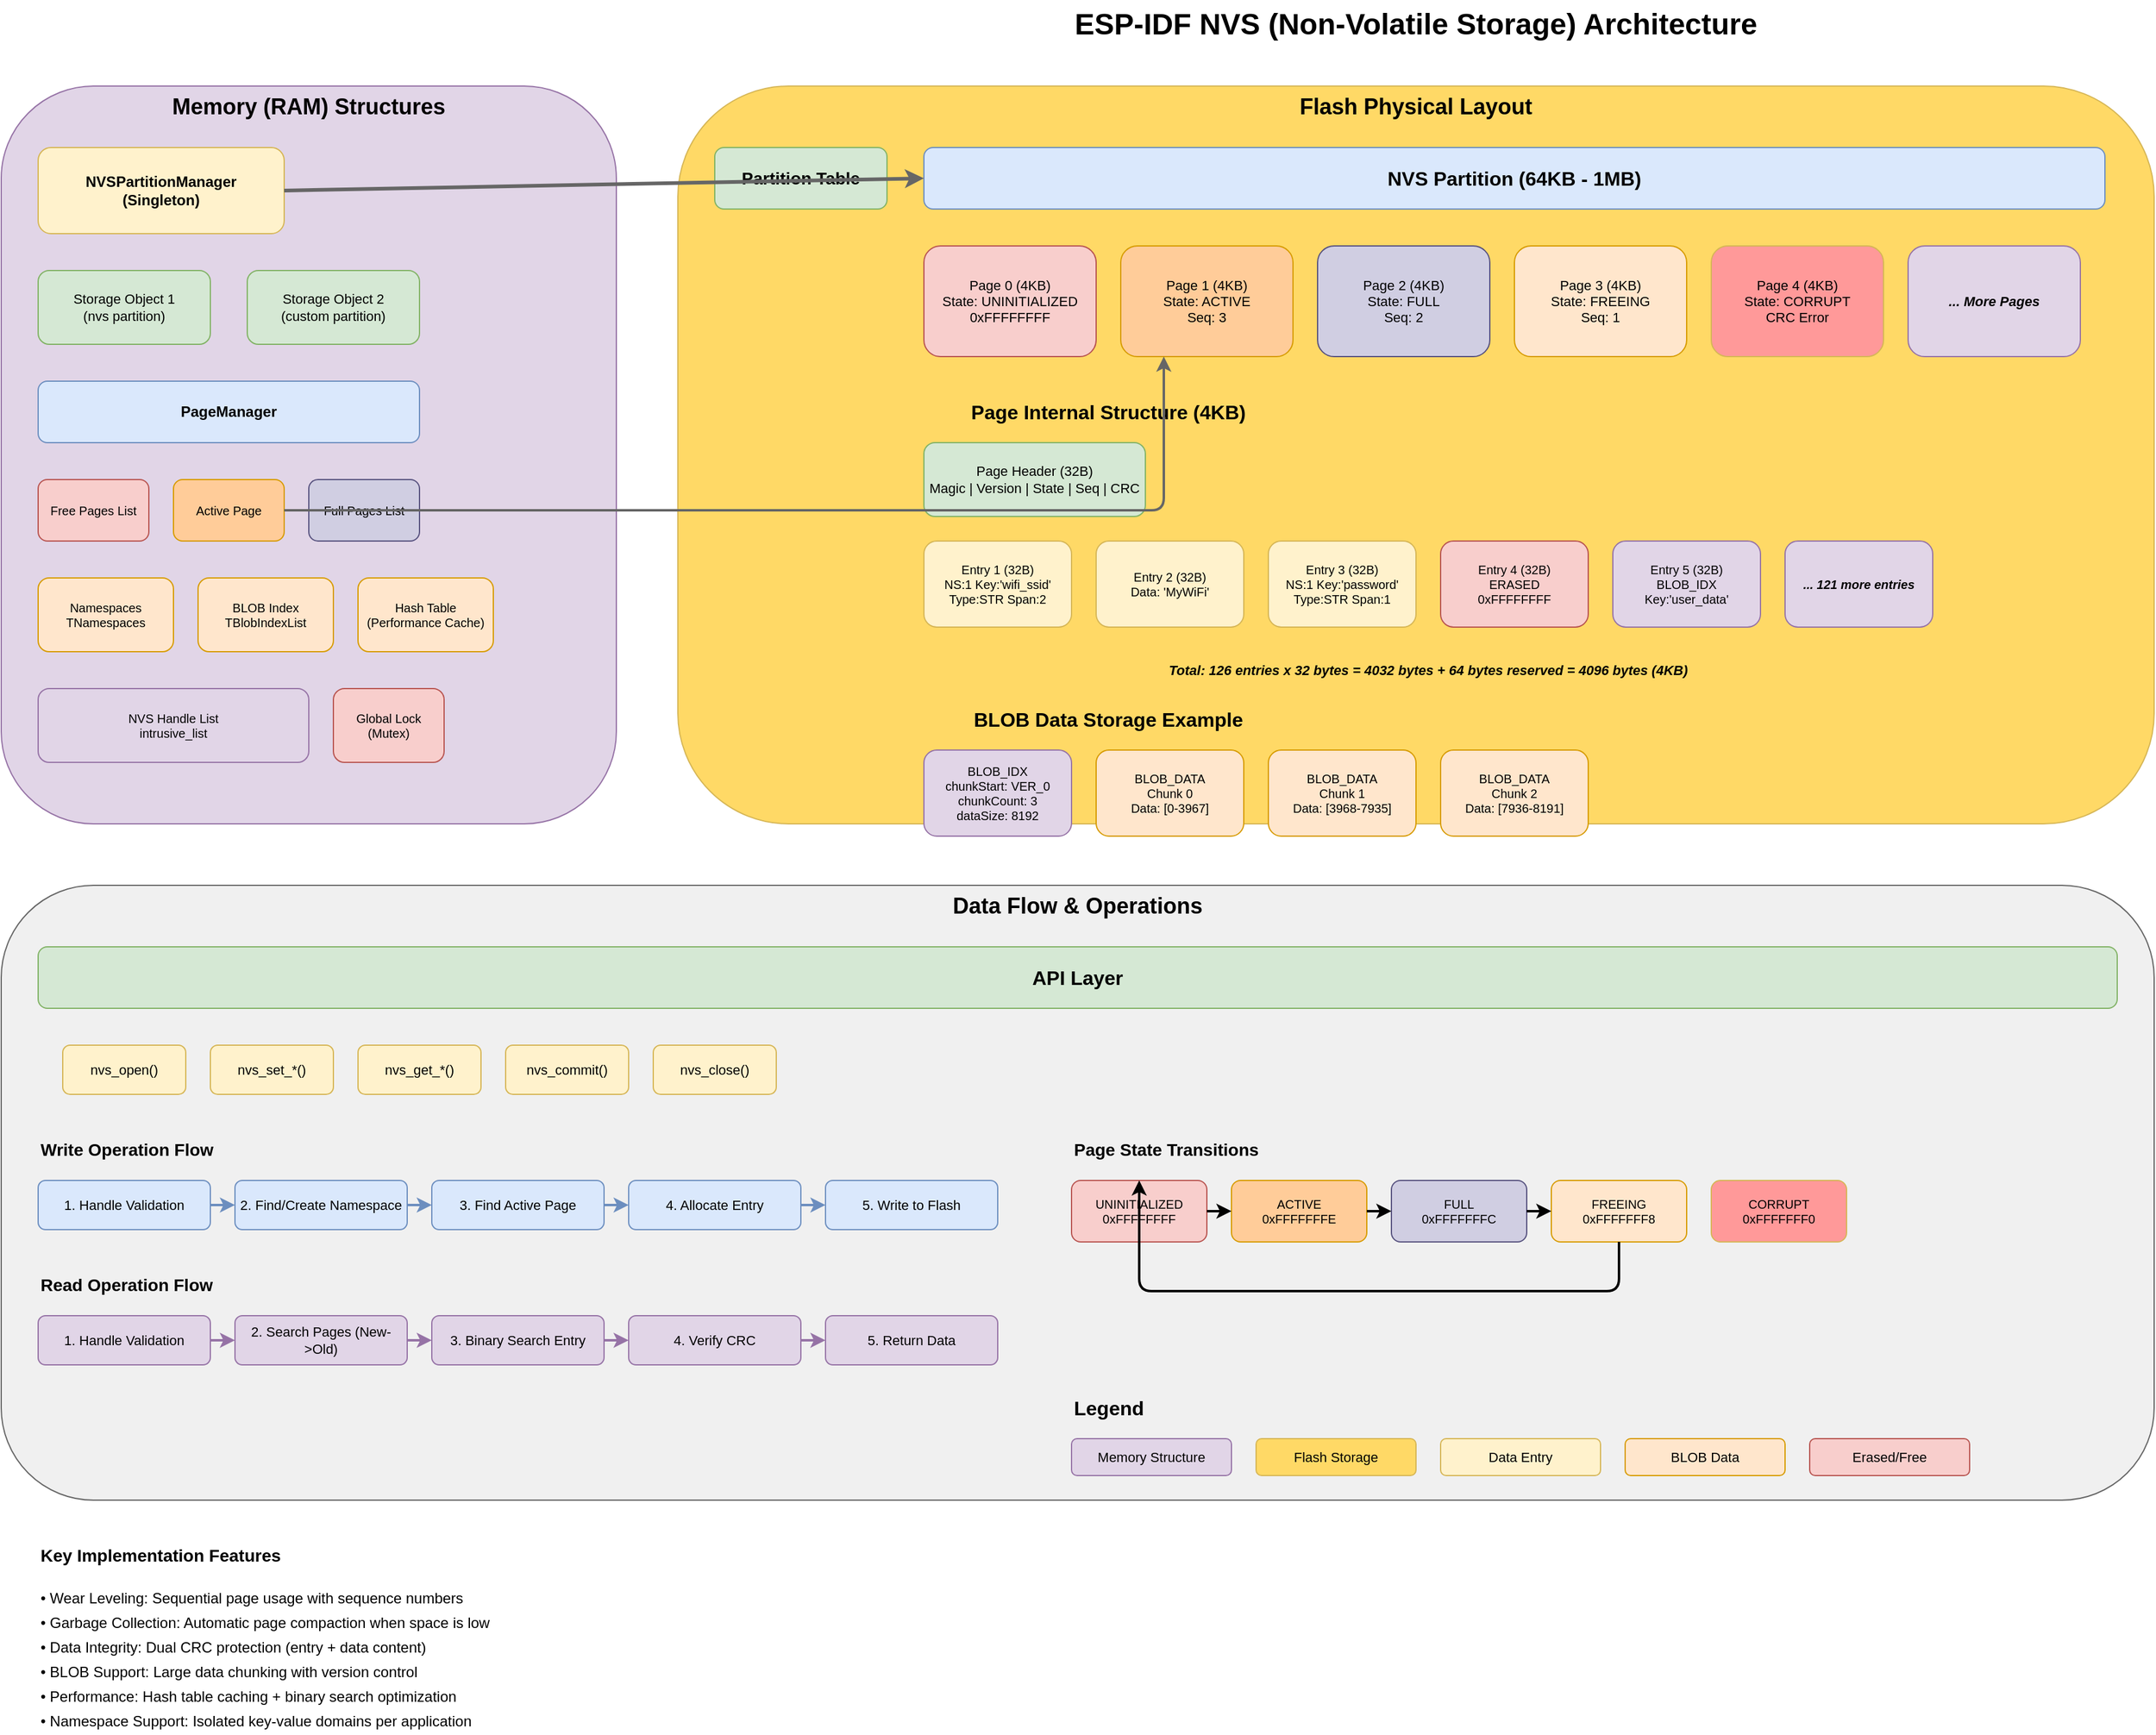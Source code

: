 <mxfile>
    <diagram id="5V4FoMTN4422u7Wz_iTo" name="ESP-IDF NVS Architecture">
        <mxGraphModel dx="1600" dy="1200" grid="1" gridSize="10" guides="1" tooltips="1" connect="1" arrows="1" fold="1" page="1" pageScale="1" pageWidth="2400" pageHeight="1800" math="0" shadow="0">
            <root>
                <mxCell id="0"/>
                <mxCell id="1" parent="0"/>
                
                <!-- Title -->
                <mxCell id="title" value="ESP-IDF NVS (Non-Volatile Storage) Architecture" style="text;html=1;strokeColor=none;fillColor=none;align=center;verticalAlign=middle;whiteSpace=wrap;rounded=0;fontSize=24;fontStyle=1" vertex="1" parent="1">
                    <mxGeometry x="800" y="30" width="800" height="40" as="geometry"/>
                </mxCell>
                
                <!-- Memory (RAM) Section -->
                <mxCell id="memory_section" value="Memory (RAM) Structures" style="rounded=1;whiteSpace=wrap;html=1;fillColor=#e1d5e7;strokeColor=#9673a6;fontSize=18;fontStyle=1;align=center;verticalAlign=top;" vertex="1" parent="1">
                    <mxGeometry x="50" y="100" width="500" height="600" as="geometry"/>
                </mxCell>
                
                <!-- NVSPartitionManager -->
                <mxCell id="partition_manager" value="NVSPartitionManager&#xa;(Singleton)" style="rounded=1;whiteSpace=wrap;html=1;fillColor=#fff2cc;strokeColor=#d6b656;fontSize=12;fontStyle=1;" vertex="1" parent="1">
                    <mxGeometry x="80" y="150" width="200" height="70" as="geometry"/>
                </mxCell>
                
                <!-- Storage Objects -->
                <mxCell id="storage1" value="Storage Object 1&#xa;(nvs partition)" style="rounded=1;whiteSpace=wrap;html=1;fillColor=#d5e8d4;strokeColor=#82b366;fontSize=11;" vertex="1" parent="1">
                    <mxGeometry x="80" y="250" width="140" height="60" as="geometry"/>
                </mxCell>
                
                <mxCell id="storage2" value="Storage Object 2&#xa;(custom partition)" style="rounded=1;whiteSpace=wrap;html=1;fillColor=#d5e8d4;strokeColor=#82b366;fontSize=11;" vertex="1" parent="1">
                    <mxGeometry x="250" y="250" width="140" height="60" as="geometry"/>
                </mxCell>
                
                <!-- PageManager -->
                <mxCell id="page_manager" value="PageManager" style="rounded=1;whiteSpace=wrap;html=1;fillColor=#dae8fc;strokeColor=#6c8ebf;fontSize=12;fontStyle=1;" vertex="1" parent="1">
                    <mxGeometry x="80" y="340" width="310" height="50" as="geometry"/>
                </mxCell>
                
                <!-- Page Lists -->
                <mxCell id="free_pages" value="Free Pages List" style="rounded=1;whiteSpace=wrap;html=1;fillColor=#f8cecc;strokeColor=#b85450;fontSize=10;" vertex="1" parent="1">
                    <mxGeometry x="80" y="420" width="90" height="50" as="geometry"/>
                </mxCell>
                
                <mxCell id="active_page" value="Active Page" style="rounded=1;whiteSpace=wrap;html=1;fillColor=#ffcc99;strokeColor=#d79b00;fontSize=10;" vertex="1" parent="1">
                    <mxGeometry x="190" y="420" width="90" height="50" as="geometry"/>
                </mxCell>
                
                <mxCell id="full_pages" value="Full Pages List" style="rounded=1;whiteSpace=wrap;html=1;fillColor=#d0cee2;strokeColor=#56517e;fontSize=10;" vertex="1" parent="1">
                    <mxGeometry x="300" y="420" width="90" height="50" as="geometry"/>
                </mxCell>
                
                <!-- Namespace Management -->
                <mxCell id="namespaces" value="Namespaces&#xa;TNamespaces" style="rounded=1;whiteSpace=wrap;html=1;fillColor=#ffe6cc;strokeColor=#d79b00;fontSize=10;" vertex="1" parent="1">
                    <mxGeometry x="80" y="500" width="110" height="60" as="geometry"/>
                </mxCell>
                
                <!-- BLOB Index -->
                <mxCell id="blob_index" value="BLOB Index&#xa;TBlobIndexList" style="rounded=1;whiteSpace=wrap;html=1;fillColor=#ffe6cc;strokeColor=#d79b00;fontSize=10;" vertex="1" parent="1">
                    <mxGeometry x="210" y="500" width="110" height="60" as="geometry"/>
                </mxCell>
                
                <!-- Hash Table -->
                <mxCell id="hash_table" value="Hash Table&#xa;(Performance Cache)" style="rounded=1;whiteSpace=wrap;html=1;fillColor=#ffe6cc;strokeColor=#d79b00;fontSize=10;" vertex="1" parent="1">
                    <mxGeometry x="340" y="500" width="110" height="60" as="geometry"/>
                </mxCell>
                
                <!-- Handle Management -->
                <mxCell id="handle_list" value="NVS Handle List&#xa;intrusive_list&lt;NVSHandleEntry&gt;" style="rounded=1;whiteSpace=wrap;html=1;fillColor=#e1d5e7;strokeColor=#9673a6;fontSize=10;" vertex="1" parent="1">
                    <mxGeometry x="80" y="590" width="220" height="60" as="geometry"/>
                </mxCell>
                
                <!-- Lock -->
                <mxCell id="lock" value="Global Lock&#xa;(Mutex)" style="rounded=1;whiteSpace=wrap;html=1;fillColor=#f8cecc;strokeColor=#b85450;fontSize=10;" vertex="1" parent="1">
                    <mxGeometry x="320" y="590" width="90" height="60" as="geometry"/>
                </mxCell>
                
                <!-- Flash Physical Layout Section -->
                <mxCell id="flash_section" value="Flash Physical Layout" style="rounded=1;whiteSpace=wrap;html=1;fillColor=#ffd966;strokeColor=#d6b656;fontSize=18;fontStyle=1;align=center;verticalAlign=top;" vertex="1" parent="1">
                    <mxGeometry x="600" y="100" width="1200" height="600" as="geometry"/>
                </mxCell>
                
                <!-- Partition Table -->
                <mxCell id="partition_table" value="Partition Table" style="rounded=1;whiteSpace=wrap;html=1;fillColor=#d5e8d4;strokeColor=#82b366;fontSize=14;fontStyle=1;" vertex="1" parent="1">
                    <mxGeometry x="630" y="150" width="140" height="50" as="geometry"/>
                </mxCell>
                
                <!-- NVS Partition -->
                <mxCell id="nvs_partition" value="NVS Partition (64KB - 1MB)" style="rounded=1;whiteSpace=wrap;html=1;fillColor=#dae8fc;strokeColor=#6c8ebf;fontSize=16;fontStyle=1;" vertex="1" parent="1">
                    <mxGeometry x="800" y="150" width="960" height="50" as="geometry"/>
                </mxCell>
                
                <!-- Pages in NVS Partition -->
                <!-- Page 0 - UNINITIALIZED -->
                <mxCell id="page0" value="Page 0 (4KB)&#xa;State: UNINITIALIZED&#xa;0xFFFFFFFF" style="rounded=1;whiteSpace=wrap;html=1;fillColor=#f8cecc;strokeColor=#b85450;align=center;verticalAlign=middle;fontSize=11;" vertex="1" parent="1">
                    <mxGeometry x="800" y="230" width="140" height="90" as="geometry"/>
                </mxCell>
                
                <!-- Page 1 - ACTIVE -->
                <mxCell id="page1" value="Page 1 (4KB)&#xa;State: ACTIVE&#xa;Seq: 3" style="rounded=1;whiteSpace=wrap;html=1;fillColor=#ffcc99;strokeColor=#d79b00;align=center;verticalAlign=middle;fontSize=11;" vertex="1" parent="1">
                    <mxGeometry x="960" y="230" width="140" height="90" as="geometry"/>
                </mxCell>
                
                <!-- Page 2 - FULL -->
                <mxCell id="page2" value="Page 2 (4KB)&#xa;State: FULL&#xa;Seq: 2" style="rounded=1;whiteSpace=wrap;html=1;fillColor=#d0cee2;strokeColor=#56517e;align=center;verticalAlign=middle;fontSize=11;" vertex="1" parent="1">
                    <mxGeometry x="1120" y="230" width="140" height="90" as="geometry"/>
                </mxCell>
                
                <!-- Page 3 - FREEING -->
                <mxCell id="page3" value="Page 3 (4KB)&#xa;State: FREEING&#xa;Seq: 1" style="rounded=1;whiteSpace=wrap;html=1;fillColor=#ffe6cc;strokeColor=#d79b00;align=center;verticalAlign=middle;fontSize=11;" vertex="1" parent="1">
                    <mxGeometry x="1280" y="230" width="140" height="90" as="geometry"/>
                </mxCell>
                
                <!-- Page 4 - CORRUPT -->
                <mxCell id="page4" value="Page 4 (4KB)&#xa;State: CORRUPT&#xa;CRC Error" style="rounded=1;whiteSpace=wrap;html=1;fillColor=#ff9999;strokeColor=#d6b656;align=center;verticalAlign=middle;fontSize=11;" vertex="1" parent="1">
                    <mxGeometry x="1440" y="230" width="140" height="90" as="geometry"/>
                </mxCell>
                
                <!-- More pages indication -->
                <mxCell id="more_pages" value="... More Pages" style="rounded=1;whiteSpace=wrap;html=1;fillColor=#e1d5e7;strokeColor=#9673a6;align=center;verticalAlign=middle;fontStyle=3;fontSize=11;" vertex="1" parent="1">
                    <mxGeometry x="1600" y="230" width="140" height="90" as="geometry"/>
                </mxCell>
                
                <!-- Page Internal Structure -->
                <mxCell id="page_structure_title" value="Page Internal Structure (4KB)" style="text;html=1;strokeColor=none;fillColor=none;align=center;verticalAlign=middle;whiteSpace=wrap;rounded=0;fontSize=16;fontStyle=1" vertex="1" parent="1">
                    <mxGeometry x="800" y="350" width="300" height="30" as="geometry"/>
                </mxCell>
                
                <!-- Page Header -->
                <mxCell id="page_header" value="Page Header (32B)&#xa;Magic | Version | State | Seq | CRC" style="rounded=1;whiteSpace=wrap;html=1;fillColor=#d5e8d4;strokeColor=#82b366;align=center;fontSize=11;" vertex="1" parent="1">
                    <mxGeometry x="800" y="390" width="180" height="60" as="geometry"/>
                </mxCell>
                
                <!-- Entries -->
                <mxCell id="entry1" value="Entry 1 (32B)&#xa;NS:1 Key:'wifi_ssid'&#xa;Type:STR Span:2" style="rounded=1;whiteSpace=wrap;html=1;fillColor=#fff2cc;strokeColor=#d6b656;align=center;fontSize=10;" vertex="1" parent="1">
                    <mxGeometry x="800" y="470" width="120" height="70" as="geometry"/>
                </mxCell>
                
                <mxCell id="entry2" value="Entry 2 (32B)&#xa;Data: 'MyWiFi'" style="rounded=1;whiteSpace=wrap;html=1;fillColor=#fff2cc;strokeColor=#d6b656;align=center;fontSize=10;" vertex="1" parent="1">
                    <mxGeometry x="940" y="470" width="120" height="70" as="geometry"/>
                </mxCell>
                
                <mxCell id="entry3" value="Entry 3 (32B)&#xa;NS:1 Key:'password'&#xa;Type:STR Span:1" style="rounded=1;whiteSpace=wrap;html=1;fillColor=#fff2cc;strokeColor=#d6b656;align=center;fontSize=10;" vertex="1" parent="1">
                    <mxGeometry x="1080" y="470" width="120" height="70" as="geometry"/>
                </mxCell>
                
                <mxCell id="entry4" value="Entry 4 (32B)&#xa;ERASED&#xa;0xFFFFFFFF" style="rounded=1;whiteSpace=wrap;html=1;fillColor=#f8cecc;strokeColor=#b85450;align=center;fontSize=10;" vertex="1" parent="1">
                    <mxGeometry x="1220" y="470" width="120" height="70" as="geometry"/>
                </mxCell>
                
                <mxCell id="entry5" value="Entry 5 (32B)&#xa;BLOB_IDX&#xa;Key:'user_data'" style="rounded=1;whiteSpace=wrap;html=1;fillColor=#e1d5e7;strokeColor=#9673a6;align=center;fontSize=10;" vertex="1" parent="1">
                    <mxGeometry x="1360" y="470" width="120" height="70" as="geometry"/>
                </mxCell>
                
                <mxCell id="entry_more" value="... 121 more entries" style="rounded=1;whiteSpace=wrap;html=1;fillColor=#e1d5e7;strokeColor=#9673a6;align=center;fontSize=10;fontStyle=3;" vertex="1" parent="1">
                    <mxGeometry x="1500" y="470" width="120" height="70" as="geometry"/>
                </mxCell>
                
                <!-- Total entries indication -->
                <mxCell id="total_entries" value="Total: 126 entries x 32 bytes = 4032 bytes + 64 bytes reserved = 4096 bytes (4KB)" style="text;html=1;strokeColor=none;fillColor=none;align=center;verticalAlign=middle;whiteSpace=wrap;rounded=0;fontSize=11;fontStyle=3;" vertex="1" parent="1">
                    <mxGeometry x="800" y="560" width="820" height="30" as="geometry"/>
                </mxCell>
                
                <!-- BLOB Data Example -->
                <mxCell id="blob_example_title" value="BLOB Data Storage Example" style="text;html=1;strokeColor=none;fillColor=none;align=center;verticalAlign=middle;whiteSpace=wrap;rounded=0;fontSize=16;fontStyle=1" vertex="1" parent="1">
                    <mxGeometry x="800" y="600" width="300" height="30" as="geometry"/>
                </mxCell>
                
                <mxCell id="blob_idx" value="BLOB_IDX&#xa;chunkStart: VER_0&#xa;chunkCount: 3&#xa;dataSize: 8192" style="rounded=1;whiteSpace=wrap;html=1;fillColor=#e1d5e7;strokeColor=#9673a6;align=center;fontSize=10;" vertex="1" parent="1">
                    <mxGeometry x="800" y="640" width="120" height="70" as="geometry"/>
                </mxCell>
                
                <mxCell id="blob_data1" value="BLOB_DATA&#xa;Chunk 0&#xa;Data: [0-3967]" style="rounded=1;whiteSpace=wrap;html=1;fillColor=#ffe6cc;strokeColor=#d79b00;align=center;fontSize=10;" vertex="1" parent="1">
                    <mxGeometry x="940" y="640" width="120" height="70" as="geometry"/>
                </mxCell>
                
                <mxCell id="blob_data2" value="BLOB_DATA&#xa;Chunk 1&#xa;Data: [3968-7935]" style="rounded=1;whiteSpace=wrap;html=1;fillColor=#ffe6cc;strokeColor=#d79b00;align=center;fontSize=10;" vertex="1" parent="1">
                    <mxGeometry x="1080" y="640" width="120" height="70" as="geometry"/>
                </mxCell>
                
                <mxCell id="blob_data3" value="BLOB_DATA&#xa;Chunk 2&#xa;Data: [7936-8191]" style="rounded=1;whiteSpace=wrap;html=1;fillColor=#ffe6cc;strokeColor=#d79b00;align=center;fontSize=10;" vertex="1" parent="1">
                    <mxGeometry x="1220" y="640" width="120" height="70" as="geometry"/>
                </mxCell>
                
                <!-- Data Flow Section -->
                <mxCell id="dataflow_section" value="Data Flow &amp; Operations" style="rounded=1;whiteSpace=wrap;html=1;fillColor=#f0f0f0;strokeColor=#666666;fontSize=18;fontStyle=1;align=center;verticalAlign=top;" vertex="1" parent="1">
                    <mxGeometry x="50" y="750" width="1750" height="500" as="geometry"/>
                </mxCell>
                
                <!-- API Layer -->
                <mxCell id="api_layer" value="API Layer" style="rounded=1;whiteSpace=wrap;html=1;fillColor=#d5e8d4;strokeColor=#82b366;fontSize=16;fontStyle=1;" vertex="1" parent="1">
                    <mxGeometry x="80" y="800" width="1690" height="50" as="geometry"/>
                </mxCell>
                
                <!-- API Functions -->
                <mxCell id="api_nvs_open" value="nvs_open()" style="rounded=1;whiteSpace=wrap;html=1;fillColor=#fff2cc;strokeColor=#d6b656;fontSize=11;" vertex="1" parent="1">
                    <mxGeometry x="100" y="880" width="100" height="40" as="geometry"/>
                </mxCell>
                
                <mxCell id="api_nvs_set" value="nvs_set_*()" style="rounded=1;whiteSpace=wrap;html=1;fillColor=#fff2cc;strokeColor=#d6b656;fontSize=11;" vertex="1" parent="1">
                    <mxGeometry x="220" y="880" width="100" height="40" as="geometry"/>
                </mxCell>
                
                <mxCell id="api_nvs_get" value="nvs_get_*()" style="rounded=1;whiteSpace=wrap;html=1;fillColor=#fff2cc;strokeColor=#d6b656;fontSize=11;" vertex="1" parent="1">
                    <mxGeometry x="340" y="880" width="100" height="40" as="geometry"/>
                </mxCell>
                
                <mxCell id="api_nvs_commit" value="nvs_commit()" style="rounded=1;whiteSpace=wrap;html=1;fillColor=#fff2cc;strokeColor=#d6b656;fontSize=11;" vertex="1" parent="1">
                    <mxGeometry x="460" y="880" width="100" height="40" as="geometry"/>
                </mxCell>
                
                <mxCell id="api_nvs_close" value="nvs_close()" style="rounded=1;whiteSpace=wrap;html=1;fillColor=#fff2cc;strokeColor=#d6b656;fontSize=11;" vertex="1" parent="1">
                    <mxGeometry x="580" y="880" width="100" height="40" as="geometry"/>
                </mxCell>
                
                <!-- Write Flow -->
                <mxCell id="write_flow" value="Write Operation Flow" style="text;html=1;strokeColor=none;fillColor=none;align=left;verticalAlign=middle;whiteSpace=wrap;rounded=0;fontSize=14;fontStyle=1" vertex="1" parent="1">
                    <mxGeometry x="80" y="950" width="200" height="30" as="geometry"/>
                </mxCell>
                
                <mxCell id="write_step1" value="1. Handle Validation" style="rounded=1;whiteSpace=wrap;html=1;fillColor=#dae8fc;strokeColor=#6c8ebf;fontSize=11;" vertex="1" parent="1">
                    <mxGeometry x="80" y="990" width="140" height="40" as="geometry"/>
                </mxCell>
                
                <mxCell id="write_step2" value="2. Find/Create Namespace" style="rounded=1;whiteSpace=wrap;html=1;fillColor=#dae8fc;strokeColor=#6c8ebf;fontSize=11;" vertex="1" parent="1">
                    <mxGeometry x="240" y="990" width="140" height="40" as="geometry"/>
                </mxCell>
                
                <mxCell id="write_step3" value="3. Find Active Page" style="rounded=1;whiteSpace=wrap;html=1;fillColor=#dae8fc;strokeColor=#6c8ebf;fontSize=11;" vertex="1" parent="1">
                    <mxGeometry x="400" y="990" width="140" height="40" as="geometry"/>
                </mxCell>
                
                <mxCell id="write_step4" value="4. Allocate Entry" style="rounded=1;whiteSpace=wrap;html=1;fillColor=#dae8fc;strokeColor=#6c8ebf;fontSize=11;" vertex="1" parent="1">
                    <mxGeometry x="560" y="990" width="140" height="40" as="geometry"/>
                </mxCell>
                
                <mxCell id="write_step5" value="5. Write to Flash" style="rounded=1;whiteSpace=wrap;html=1;fillColor=#dae8fc;strokeColor=#6c8ebf;fontSize=11;" vertex="1" parent="1">
                    <mxGeometry x="720" y="990" width="140" height="40" as="geometry"/>
                </mxCell>
                
                <!-- Read Flow -->
                <mxCell id="read_flow" value="Read Operation Flow" style="text;html=1;strokeColor=none;fillColor=none;align=left;verticalAlign=middle;whiteSpace=wrap;rounded=0;fontSize=14;fontStyle=1" vertex="1" parent="1">
                    <mxGeometry x="80" y="1060" width="200" height="30" as="geometry"/>
                </mxCell>
                
                <mxCell id="read_step1" value="1. Handle Validation" style="rounded=1;whiteSpace=wrap;html=1;fillColor=#e1d5e7;strokeColor=#9673a6;fontSize=11;" vertex="1" parent="1">
                    <mxGeometry x="80" y="1100" width="140" height="40" as="geometry"/>
                </mxCell>
                
                <mxCell id="read_step2" value="2. Search Pages (New-&gt;Old)" style="rounded=1;whiteSpace=wrap;html=1;fillColor=#e1d5e7;strokeColor=#9673a6;fontSize=11;" vertex="1" parent="1">
                    <mxGeometry x="240" y="1100" width="140" height="40" as="geometry"/>
                </mxCell>
                
                <mxCell id="read_step3" value="3. Binary Search Entry" style="rounded=1;whiteSpace=wrap;html=1;fillColor=#e1d5e7;strokeColor=#9673a6;fontSize=11;" vertex="1" parent="1">
                    <mxGeometry x="400" y="1100" width="140" height="40" as="geometry"/>
                </mxCell>
                
                <mxCell id="read_step4" value="4. Verify CRC" style="rounded=1;whiteSpace=wrap;html=1;fillColor=#e1d5e7;strokeColor=#9673a6;fontSize=11;" vertex="1" parent="1">
                    <mxGeometry x="560" y="1100" width="140" height="40" as="geometry"/>
                </mxCell>
                
                <mxCell id="read_step5" value="5. Return Data" style="rounded=1;whiteSpace=wrap;html=1;fillColor=#e1d5e7;strokeColor=#9673a6;fontSize=11;" vertex="1" parent="1">
                    <mxGeometry x="720" y="1100" width="140" height="40" as="geometry"/>
                </mxCell>
                
                <!-- Page States -->
                <mxCell id="page_states_title" value="Page State Transitions" style="text;html=1;strokeColor=none;fillColor=none;align=left;verticalAlign=middle;whiteSpace=wrap;rounded=0;fontSize=14;fontStyle=1" vertex="1" parent="1">
                    <mxGeometry x="920" y="950" width="200" height="30" as="geometry"/>
                </mxCell>
                
                <mxCell id="state_uninit" value="UNINITIALIZED&#xa;0xFFFFFFFF" style="rounded=1;whiteSpace=wrap;html=1;fillColor=#f8cecc;strokeColor=#b85450;fontSize=10;align=center;" vertex="1" parent="1">
                    <mxGeometry x="920" y="990" width="110" height="50" as="geometry"/>
                </mxCell>
                
                <mxCell id="state_active" value="ACTIVE&#xa;0xFFFFFFFE" style="rounded=1;whiteSpace=wrap;html=1;fillColor=#ffcc99;strokeColor=#d79b00;fontSize=10;align=center;" vertex="1" parent="1">
                    <mxGeometry x="1050" y="990" width="110" height="50" as="geometry"/>
                </mxCell>
                
                <mxCell id="state_full" value="FULL&#xa;0xFFFFFFFC" style="rounded=1;whiteSpace=wrap;html=1;fillColor=#d0cee2;strokeColor=#56517e;fontSize=10;align=center;" vertex="1" parent="1">
                    <mxGeometry x="1180" y="990" width="110" height="50" as="geometry"/>
                </mxCell>
                
                <mxCell id="state_freeing" value="FREEING&#xa;0xFFFFFFF8" style="rounded=1;whiteSpace=wrap;html=1;fillColor=#ffe6cc;strokeColor=#d79b00;fontSize=10;align=center;" vertex="1" parent="1">
                    <mxGeometry x="1310" y="990" width="110" height="50" as="geometry"/>
                </mxCell>
                
                <mxCell id="state_corrupt" value="CORRUPT&#xa;0xFFFFFFF0" style="rounded=1;whiteSpace=wrap;html=1;fillColor=#ff9999;strokeColor=#d6b656;fontSize=10;align=center;" vertex="1" parent="1">
                    <mxGeometry x="1440" y="990" width="110" height="50" as="geometry"/>
                </mxCell>
                
                <!-- Arrows for state transitions -->
                <mxCell id="arrow1" value="" style="endArrow=classic;html=1;exitX=1;exitY=0.5;exitDx=0;exitDy=0;entryX=0;entryY=0.5;entryDx=0;entryDy=0;strokeWidth=2;" edge="1" parent="1" source="state_uninit" target="state_active">
                    <mxGeometry width="50" height="50" relative="1" as="geometry">
                        <mxPoint x="1040" y="1015" as="sourcePoint"/>
                        <mxPoint x="1090" y="965" as="targetPoint"/>
                    </mxGeometry>
                </mxCell>
                
                <mxCell id="arrow2" value="" style="endArrow=classic;html=1;exitX=1;exitY=0.5;exitDx=0;exitDy=0;entryX=0;entryY=0.5;entryDx=0;entryDy=0;strokeWidth=2;" edge="1" parent="1" source="state_active" target="state_full">
                    <mxGeometry width="50" height="50" relative="1" as="geometry">
                        <mxPoint x="1170" y="1015" as="sourcePoint"/>
                        <mxPoint x="1220" y="965" as="targetPoint"/>
                    </mxGeometry>
                </mxCell>
                
                <mxCell id="arrow3" value="" style="endArrow=classic;html=1;exitX=1;exitY=0.5;exitDx=0;exitDy=0;entryX=0;entryY=0.5;entryDx=0;entryDy=0;strokeWidth=2;" edge="1" parent="1" source="state_full" target="state_freeing">
                    <mxGeometry width="50" height="50" relative="1" as="geometry">
                        <mxPoint x="1300" y="1015" as="sourcePoint"/>
                        <mxPoint x="1350" y="965" as="targetPoint"/>
                    </mxGeometry>
                </mxCell>
                
                <mxCell id="arrow4" value="" style="endArrow=classic;html=1;exitX=0.5;exitY=1;exitDx=0;exitDy=0;entryX=0.5;entryY=0;entryDx=0;entryDy=0;strokeWidth=2;" edge="1" parent="1" source="state_freeing" target="state_uninit">
                    <mxGeometry width="50" height="50" relative="1" as="geometry">
                        <mxPoint x="1365" y="1050" as="sourcePoint"/>
                        <mxPoint x="975" y="1090" as="targetPoint"/>
                        <Array as="points">
                            <mxPoint x="1365" y="1080"/>
                            <mxPoint x="975" y="1080"/>
                        </Array>
                    </mxGeometry>
                </mxCell>
                
                <!-- Legend -->
                <mxCell id="legend_title" value="Legend" style="text;html=1;strokeColor=none;fillColor=none;align=left;verticalAlign=middle;whiteSpace=wrap;rounded=0;fontSize=16;fontStyle=1" vertex="1" parent="1">
                    <mxGeometry x="920" y="1160" width="80" height="30" as="geometry"/>
                </mxCell>
                
                <mxCell id="legend_mem" value="Memory Structure" style="rounded=1;whiteSpace=wrap;html=1;fillColor=#e1d5e7;strokeColor=#9673a6;fontSize=11;" vertex="1" parent="1">
                    <mxGeometry x="920" y="1200" width="130" height="30" as="geometry"/>
                </mxCell>
                
                <mxCell id="legend_flash" value="Flash Storage" style="rounded=1;whiteSpace=wrap;html=1;fillColor=#ffd966;strokeColor=#d6b656;fontSize=11;" vertex="1" parent="1">
                    <mxGeometry x="1070" y="1200" width="130" height="30" as="geometry"/>
                </mxCell>
                
                <mxCell id="legend_data" value="Data Entry" style="rounded=1;whiteSpace=wrap;html=1;fillColor=#fff2cc;strokeColor=#d6b656;fontSize=11;" vertex="1" parent="1">
                    <mxGeometry x="1220" y="1200" width="130" height="30" as="geometry"/>
                </mxCell>
                
                <mxCell id="legend_blob" value="BLOB Data" style="rounded=1;whiteSpace=wrap;html=1;fillColor=#ffe6cc;strokeColor=#d79b00;fontSize=11;" vertex="1" parent="1">
                    <mxGeometry x="1370" y="1200" width="130" height="30" as="geometry"/>
                </mxCell>
                
                <mxCell id="legend_erased" value="Erased/Free" style="rounded=1;whiteSpace=wrap;html=1;fillColor=#f8cecc;strokeColor=#b85450;fontSize=11;" vertex="1" parent="1">
                    <mxGeometry x="1520" y="1200" width="130" height="30" as="geometry"/>
                </mxCell>
                
                <!-- Key Features Box -->
                <mxCell id="features_title" value="Key Implementation Features" style="text;html=1;strokeColor=none;fillColor=none;align=left;verticalAlign=middle;whiteSpace=wrap;rounded=0;fontSize=14;fontStyle=1" vertex="1" parent="1">
                    <mxGeometry x="80" y="1280" width="250" height="30" as="geometry"/>
                </mxCell>
                
                <mxCell id="feature1" value="• Wear Leveling: Sequential page usage with sequence numbers" style="text;html=1;strokeColor=none;fillColor=none;align=left;verticalAlign=middle;whiteSpace=wrap;rounded=0;fontSize=12;" vertex="1" parent="1">
                    <mxGeometry x="80" y="1320" width="500" height="20" as="geometry"/>
                </mxCell>
                
                <mxCell id="feature2" value="• Garbage Collection: Automatic page compaction when space is low" style="text;html=1;strokeColor=none;fillColor=none;align=left;verticalAlign=middle;whiteSpace=wrap;rounded=0;fontSize=12;" vertex="1" parent="1">
                    <mxGeometry x="80" y="1340" width="500" height="20" as="geometry"/>
                </mxCell>
                
                <mxCell id="feature3" value="• Data Integrity: Dual CRC protection (entry + data content)" style="text;html=1;strokeColor=none;fillColor=none;align=left;verticalAlign=middle;whiteSpace=wrap;rounded=0;fontSize=12;" vertex="1" parent="1">
                    <mxGeometry x="80" y="1360" width="500" height="20" as="geometry"/>
                </mxCell>
                
                <mxCell id="feature4" value="• BLOB Support: Large data chunking with version control" style="text;html=1;strokeColor=none;fillColor=none;align=left;verticalAlign=middle;whiteSpace=wrap;rounded=0;fontSize=12;" vertex="1" parent="1">
                    <mxGeometry x="80" y="1380" width="500" height="20" as="geometry"/>
                </mxCell>
                
                <mxCell id="feature5" value="• Performance: Hash table caching + binary search optimization" style="text;html=1;strokeColor=none;fillColor=none;align=left;verticalAlign=middle;whiteSpace=wrap;rounded=0;fontSize=12;" vertex="1" parent="1">
                    <mxGeometry x="80" y="1400" width="500" height="20" as="geometry"/>
                </mxCell>
                
                <mxCell id="feature6" value="• Namespace Support: Isolated key-value domains per application" style="text;html=1;strokeColor=none;fillColor=none;align=left;verticalAlign=middle;whiteSpace=wrap;rounded=0;fontSize=12;" vertex="1" parent="1">
                    <mxGeometry x="80" y="1420" width="500" height="20" as="geometry"/>
                </mxCell>
                
                <!-- Connections -->
                <!-- Memory to Flash connections -->
                <mxCell id="conn1" value="" style="endArrow=classic;html=1;exitX=1;exitY=0.5;exitDx=0;exitDy=0;entryX=0;entryY=0.5;entryDx=0;entryDy=0;strokeColor=#666666;strokeWidth=3;" edge="1" parent="1" source="partition_manager" target="nvs_partition">
                    <mxGeometry width="50" height="50" relative="1" as="geometry">
                        <mxPoint x="580" y="400" as="sourcePoint"/>
                        <mxPoint x="630" y="350" as="targetPoint"/>
                    </mxGeometry>
                </mxCell>
                
                <mxCell id="conn2" value="" style="endArrow=classic;html=1;exitX=1;exitY=0.5;exitDx=0;exitDy=0;entryX=0.25;entryY=1;entryDx=0;entryDy=0;strokeColor=#666666;strokeWidth=2;" edge="1" parent="1" source="active_page" target="page1">
                    <mxGeometry width="50" height="50" relative="1" as="geometry">
                        <mxPoint x="290" y="445" as="sourcePoint"/>
                        <mxPoint x="800" y="175" as="targetPoint"/>
                        <Array as="points">
                            <mxPoint x="995" y="445"/>
                        </Array>
                    </mxGeometry>
                </mxCell>
                
                <!-- Write flow arrows -->
                <mxCell id="write_arrow1" value="" style="endArrow=classic;html=1;exitX=1;exitY=0.5;exitDx=0;exitDy=0;entryX=0;entryY=0.5;entryDx=0;entryDy=0;strokeColor=#6c8ebf;strokeWidth=2;" edge="1" parent="1" source="write_step1" target="write_step2">
                    <mxGeometry width="50" height="50" relative="1" as="geometry">
                        <mxPoint x="230" y="1010" as="sourcePoint"/>
                        <mxPoint x="280" y="960" as="targetPoint"/>
                    </mxGeometry>
                </mxCell>
                
                <mxCell id="write_arrow2" value="" style="endArrow=classic;html=1;exitX=1;exitY=0.5;exitDx=0;exitDy=0;entryX=0;entryY=0.5;entryDx=0;entryDy=0;strokeColor=#6c8ebf;strokeWidth=2;" edge="1" parent="1" source="write_step2" target="write_step3">
                    <mxGeometry width="50" height="50" relative="1" as="geometry">
                        <mxPoint x="390" y="1010" as="sourcePoint"/>
                        <mxPoint x="440" y="960" as="targetPoint"/>
                    </mxGeometry>
                </mxCell>
                
                <mxCell id="write_arrow3" value="" style="endArrow=classic;html=1;exitX=1;exitY=0.5;exitDx=0;exitDy=0;entryX=0;entryY=0.5;entryDx=0;entryDy=0;strokeColor=#6c8ebf;strokeWidth=2;" edge="1" parent="1" source="write_step3" target="write_step4">
                    <mxGeometry width="50" height="50" relative="1" as="geometry">
                        <mxPoint x="550" y="1010" as="sourcePoint"/>
                        <mxPoint x="600" y="960" as="targetPoint"/>
                    </mxGeometry>
                </mxCell>
                
                <mxCell id="write_arrow4" value="" style="endArrow=classic;html=1;exitX=1;exitY=0.5;exitDx=0;exitDy=0;entryX=0;entryY=0.5;entryDx=0;entryDy=0;strokeColor=#6c8ebf;strokeWidth=2;" edge="1" parent="1" source="write_step4" target="write_step5">
                    <mxGeometry width="50" height="50" relative="1" as="geometry">
                        <mxPoint x="710" y="1010" as="sourcePoint"/>
                        <mxPoint x="760" y="960" as="targetPoint"/>
                    </mxGeometry>
                </mxCell>
                
                <!-- Read flow arrows -->
                <mxCell id="read_arrow1" value="" style="endArrow=classic;html=1;exitX=1;exitY=0.5;exitDx=0;exitDy=0;entryX=0;entryY=0.5;entryDx=0;entryDy=0;strokeColor=#9673a6;strokeWidth=2;" edge="1" parent="1" source="read_step1" target="read_step2">
                    <mxGeometry width="50" height="50" relative="1" as="geometry">
                        <mxPoint x="230" y="1120" as="sourcePoint"/>
                        <mxPoint x="280" y="1070" as="targetPoint"/>
                    </mxGeometry>
                </mxCell>
                
                <mxCell id="read_arrow2" value="" style="endArrow=classic;html=1;exitX=1;exitY=0.5;exitDx=0;exitDy=0;entryX=0;entryY=0.5;entryDx=0;entryDy=0;strokeColor=#9673a6;strokeWidth=2;" edge="1" parent="1" source="read_step2" target="read_step3">
                    <mxGeometry width="50" height="50" relative="1" as="geometry">
                        <mxPoint x="390" y="1120" as="sourcePoint"/>
                        <mxPoint x="440" y="1070" as="targetPoint"/>
                    </mxGeometry>
                </mxCell>
                
                <mxCell id="read_arrow3" value="" style="endArrow=classic;html=1;exitX=1;exitY=0.5;exitDx=0;exitDy=0;entryX=0;entryY=0.5;entryDx=0;entryDy=0;strokeColor=#9673a6;strokeWidth=2;" edge="1" parent="1" source="read_step3" target="read_step4">
                    <mxGeometry width="50" height="50" relative="1" as="geometry">
                        <mxPoint x="550" y="1120" as="sourcePoint"/>
                        <mxPoint x="600" y="1070" as="targetPoint"/>
                    </mxGeometry>
                </mxCell>
                
                <mxCell id="read_arrow4" value="" style="endArrow=classic;html=1;exitX=1;exitY=0.5;exitDx=0;exitDy=0;entryX=0;entryY=0.5;entryDx=0;entryDy=0;strokeColor=#9673a6;strokeWidth=2;" edge="1" parent="1" source="read_step4" target="read_step5">
                    <mxGeometry width="50" height="50" relative="1" as="geometry">
                        <mxPoint x="710" y="1120" as="sourcePoint"/>
                        <mxPoint x="760" y="1070" as="targetPoint"/>
                    </mxGeometry>
                </mxCell>
                
            </root>
        </mxGraphModel>
    </diagram>
</mxfile>